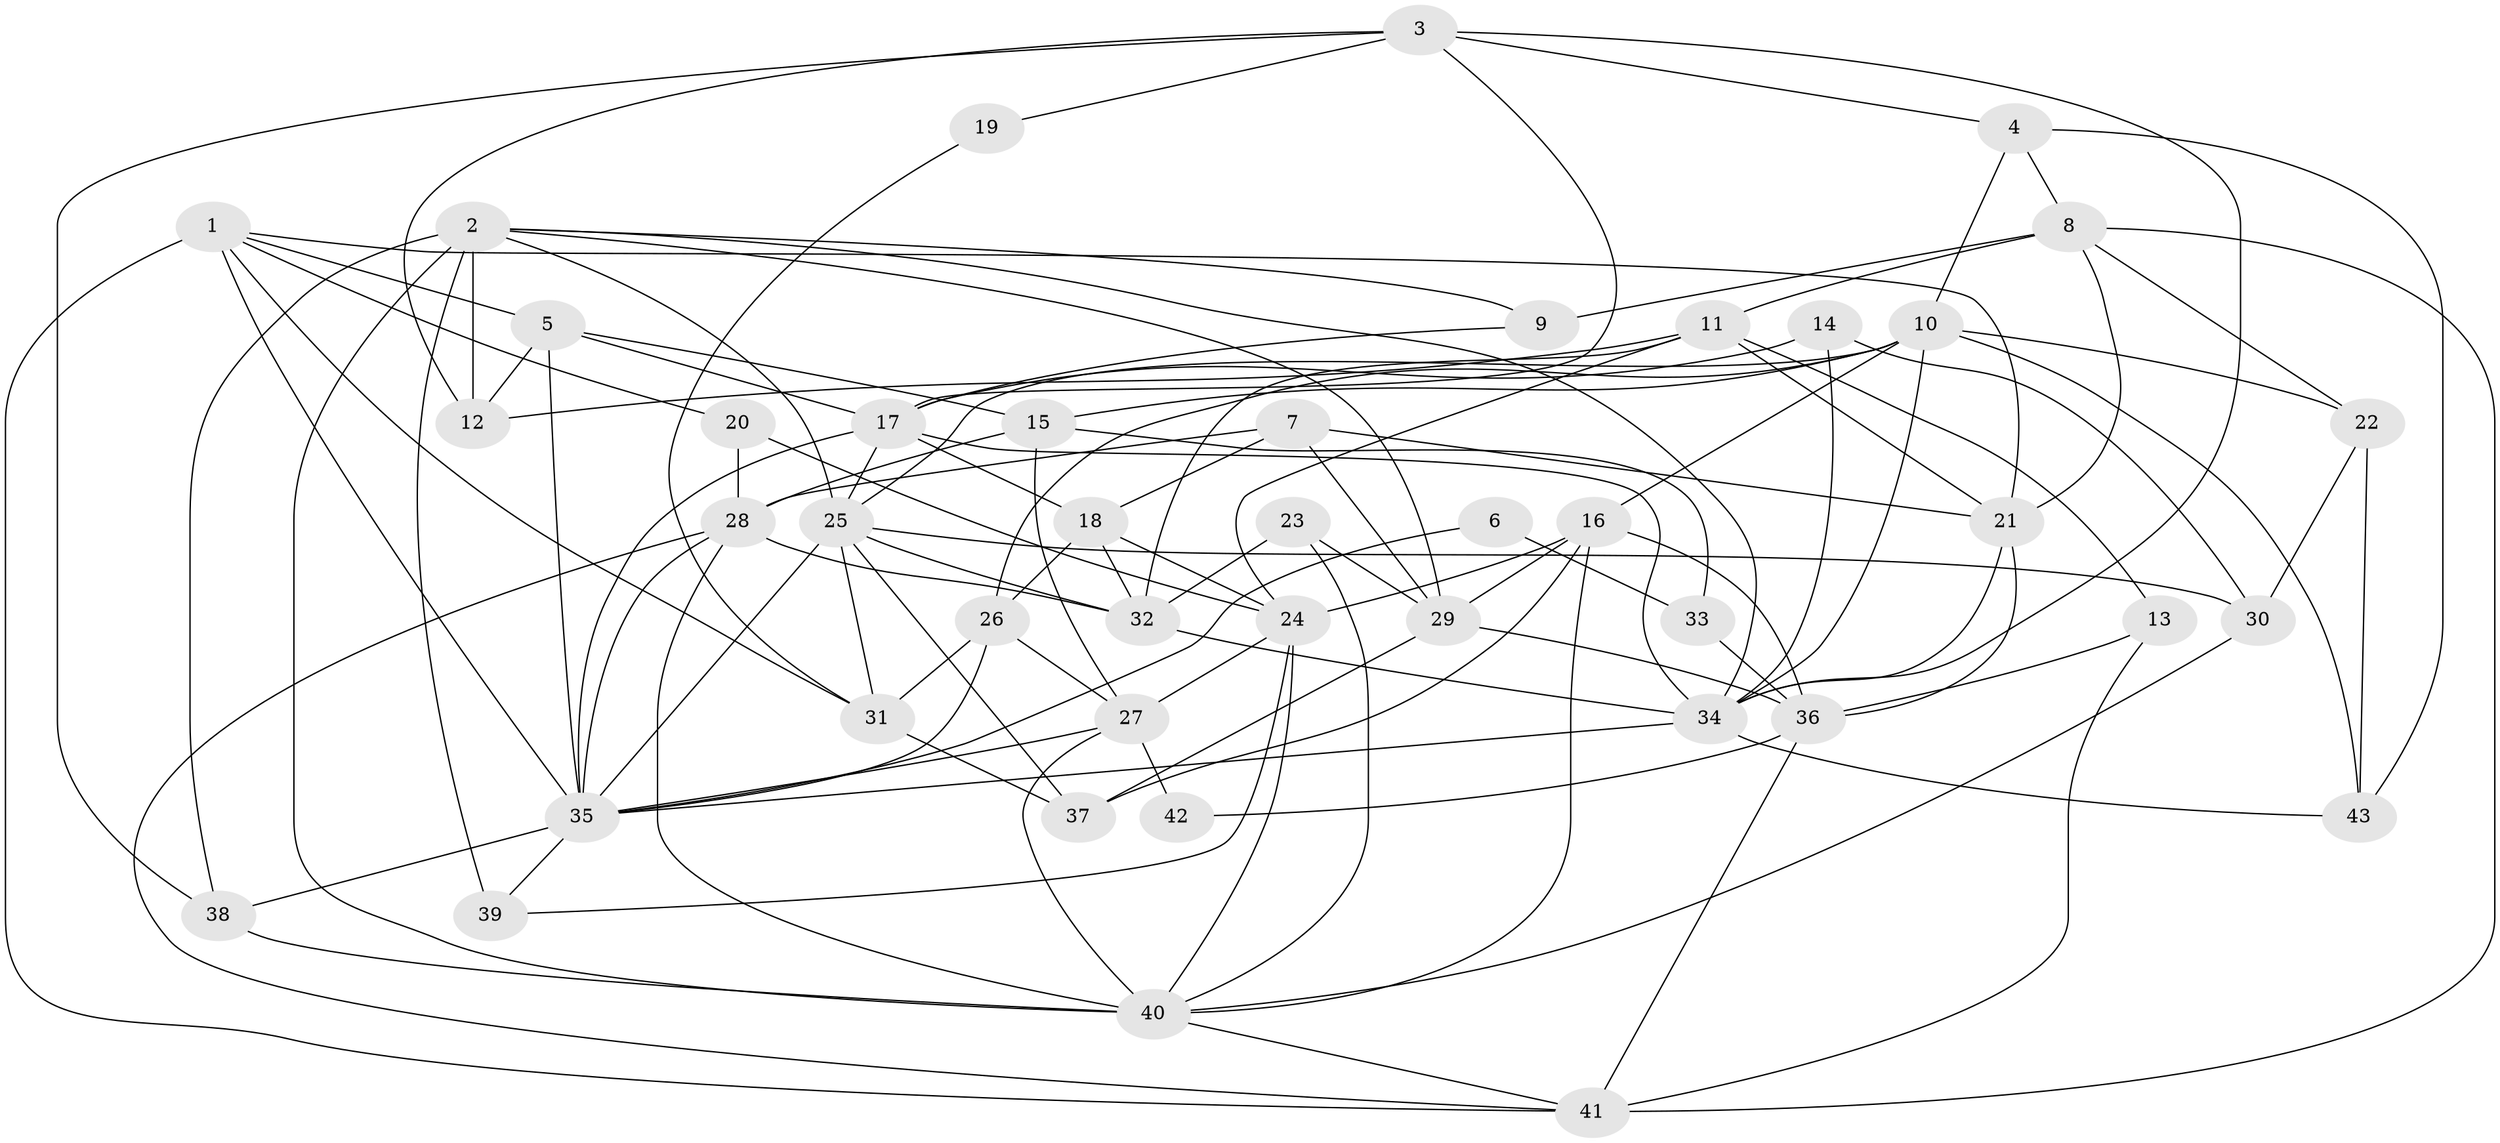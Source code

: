 // original degree distribution, {2: 0.10588235294117647, 3: 0.27058823529411763, 4: 0.2823529411764706, 5: 0.24705882352941178, 6: 0.047058823529411764, 7: 0.047058823529411764}
// Generated by graph-tools (version 1.1) at 2025/26/03/09/25 03:26:10]
// undirected, 43 vertices, 113 edges
graph export_dot {
graph [start="1"]
  node [color=gray90,style=filled];
  1;
  2;
  3;
  4;
  5;
  6;
  7;
  8;
  9;
  10;
  11;
  12;
  13;
  14;
  15;
  16;
  17;
  18;
  19;
  20;
  21;
  22;
  23;
  24;
  25;
  26;
  27;
  28;
  29;
  30;
  31;
  32;
  33;
  34;
  35;
  36;
  37;
  38;
  39;
  40;
  41;
  42;
  43;
  1 -- 5 [weight=1.0];
  1 -- 20 [weight=1.0];
  1 -- 21 [weight=1.0];
  1 -- 31 [weight=1.0];
  1 -- 35 [weight=1.0];
  1 -- 41 [weight=1.0];
  2 -- 9 [weight=1.0];
  2 -- 12 [weight=2.0];
  2 -- 25 [weight=1.0];
  2 -- 29 [weight=1.0];
  2 -- 34 [weight=1.0];
  2 -- 38 [weight=1.0];
  2 -- 39 [weight=2.0];
  2 -- 40 [weight=2.0];
  3 -- 4 [weight=1.0];
  3 -- 12 [weight=1.0];
  3 -- 17 [weight=1.0];
  3 -- 19 [weight=1.0];
  3 -- 34 [weight=1.0];
  3 -- 38 [weight=1.0];
  4 -- 8 [weight=1.0];
  4 -- 10 [weight=1.0];
  4 -- 43 [weight=1.0];
  5 -- 12 [weight=1.0];
  5 -- 15 [weight=2.0];
  5 -- 17 [weight=1.0];
  5 -- 35 [weight=2.0];
  6 -- 33 [weight=1.0];
  6 -- 35 [weight=1.0];
  7 -- 18 [weight=2.0];
  7 -- 21 [weight=1.0];
  7 -- 28 [weight=1.0];
  7 -- 29 [weight=1.0];
  8 -- 9 [weight=1.0];
  8 -- 11 [weight=1.0];
  8 -- 21 [weight=1.0];
  8 -- 22 [weight=1.0];
  8 -- 41 [weight=1.0];
  9 -- 17 [weight=1.0];
  10 -- 15 [weight=1.0];
  10 -- 16 [weight=1.0];
  10 -- 22 [weight=1.0];
  10 -- 25 [weight=1.0];
  10 -- 26 [weight=1.0];
  10 -- 34 [weight=1.0];
  10 -- 43 [weight=1.0];
  11 -- 12 [weight=1.0];
  11 -- 13 [weight=1.0];
  11 -- 21 [weight=1.0];
  11 -- 24 [weight=1.0];
  11 -- 32 [weight=1.0];
  13 -- 36 [weight=1.0];
  13 -- 41 [weight=1.0];
  14 -- 17 [weight=1.0];
  14 -- 30 [weight=1.0];
  14 -- 34 [weight=1.0];
  15 -- 27 [weight=1.0];
  15 -- 28 [weight=1.0];
  15 -- 33 [weight=1.0];
  16 -- 24 [weight=1.0];
  16 -- 29 [weight=2.0];
  16 -- 36 [weight=1.0];
  16 -- 37 [weight=1.0];
  16 -- 40 [weight=1.0];
  17 -- 18 [weight=1.0];
  17 -- 25 [weight=2.0];
  17 -- 34 [weight=1.0];
  17 -- 35 [weight=1.0];
  18 -- 24 [weight=1.0];
  18 -- 26 [weight=1.0];
  18 -- 32 [weight=1.0];
  19 -- 31 [weight=1.0];
  20 -- 24 [weight=2.0];
  20 -- 28 [weight=1.0];
  21 -- 34 [weight=1.0];
  21 -- 36 [weight=1.0];
  22 -- 30 [weight=1.0];
  22 -- 43 [weight=1.0];
  23 -- 29 [weight=1.0];
  23 -- 32 [weight=1.0];
  23 -- 40 [weight=1.0];
  24 -- 27 [weight=1.0];
  24 -- 39 [weight=1.0];
  24 -- 40 [weight=1.0];
  25 -- 30 [weight=1.0];
  25 -- 31 [weight=1.0];
  25 -- 32 [weight=1.0];
  25 -- 35 [weight=1.0];
  25 -- 37 [weight=1.0];
  26 -- 27 [weight=1.0];
  26 -- 31 [weight=1.0];
  26 -- 35 [weight=1.0];
  27 -- 35 [weight=1.0];
  27 -- 40 [weight=1.0];
  27 -- 42 [weight=1.0];
  28 -- 32 [weight=1.0];
  28 -- 35 [weight=2.0];
  28 -- 40 [weight=1.0];
  28 -- 41 [weight=1.0];
  29 -- 36 [weight=1.0];
  29 -- 37 [weight=1.0];
  30 -- 40 [weight=1.0];
  31 -- 37 [weight=1.0];
  32 -- 34 [weight=1.0];
  33 -- 36 [weight=3.0];
  34 -- 35 [weight=1.0];
  34 -- 43 [weight=1.0];
  35 -- 38 [weight=1.0];
  35 -- 39 [weight=1.0];
  36 -- 41 [weight=1.0];
  36 -- 42 [weight=1.0];
  38 -- 40 [weight=1.0];
  40 -- 41 [weight=1.0];
}
